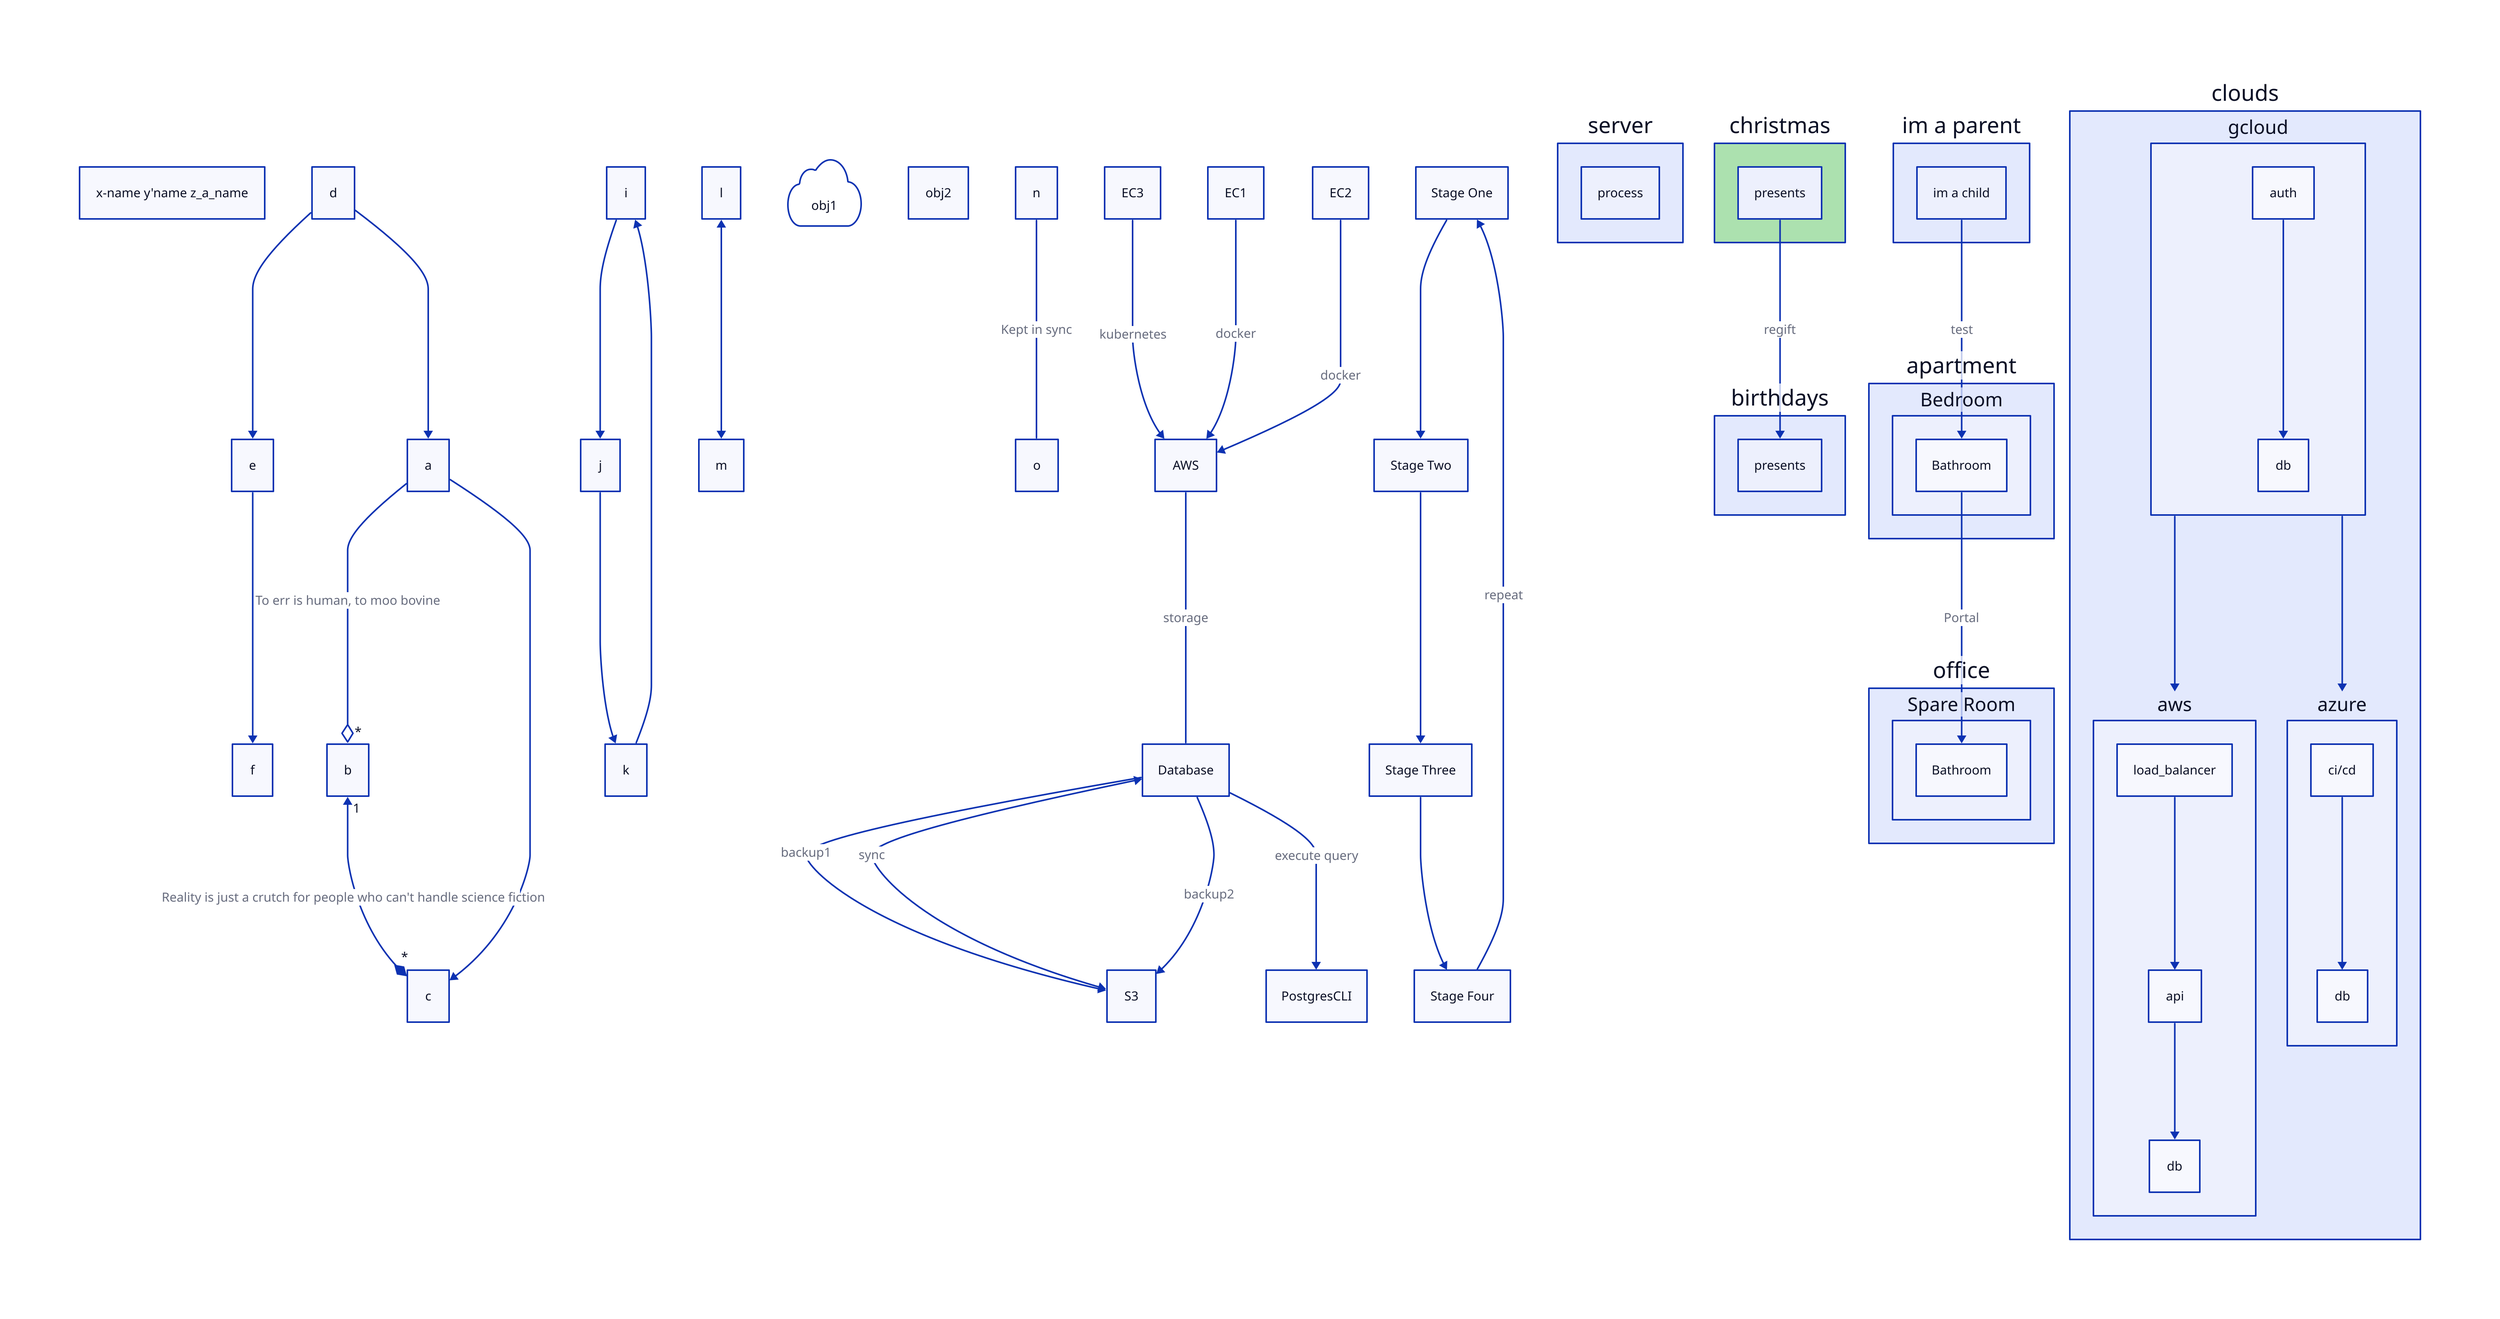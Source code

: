 # Names can have spaces, underscores, single hyphen's or a special character

x-name  y'name  z_a_name

# double hyphen establishes a connection -- 
# a -- b -- c

# or with direction
d -> e -> f
i --> j --> k --> i
l <-> m 
# Connections can be made using 
# -- no direction
# -> uni direction
# <- uni direction
# <-> bi direction

Pg: obj1
Pg.shape: cloud

N2: obj2
N2.shape: rectangle

# Add labels in connections using :
n -- o: Kept in sync

Database -> S3: backup1
Database <-> S3: sync
Database -> S3: backup2

EC3 -> AWS: kubernetes
EC1 -> AWS <- EC2:docker
AWS -- Database:storage
Database --> PostgresCLI:execute query

# cycles
Stage One -> Stage Two -> Stage Three -> Stage Four
Stage Four -> Stage One: repeat

a -> b: To err is human, to moo bovine {
    target-arrowhead: * {
      shape: diamond
    }
  }

  b <-> c: "Reality is just a crutch for people who can't handle science fiction" {
    source-arrowhead.label: 1
    target-arrowhead: * {
      shape: diamond
      style.filled: true
    }
  }
 
  d -> a -> c

#   containers
server
# Declares a shape inside of another shape
server.process

# Can declare the container and child in same line
im a parent.im a child

# Since connections can also declare keys, this works too
apartment.Bedroom.Bathroom -> office.Spare Room.Bathroom: Portal
im a parent.im a child -> apartment.Bedroom.Bathroom:test

# Nested syntax
clouds: {
    aws: {
      load_balancer -> api
      api -> db
    }
    gcloud: {
      auth -> db
    }
    azure:{
        ci/cd -> db
    }
  
    gcloud -> aws
    gcloud -> azure
  }

# Refer parents
christmas: {
    presents
  }
  birthdays: {
    presents
    _.christmas.presents -> presents: regift
    _.christmas.style.fill: "#ACE1AF"
  }